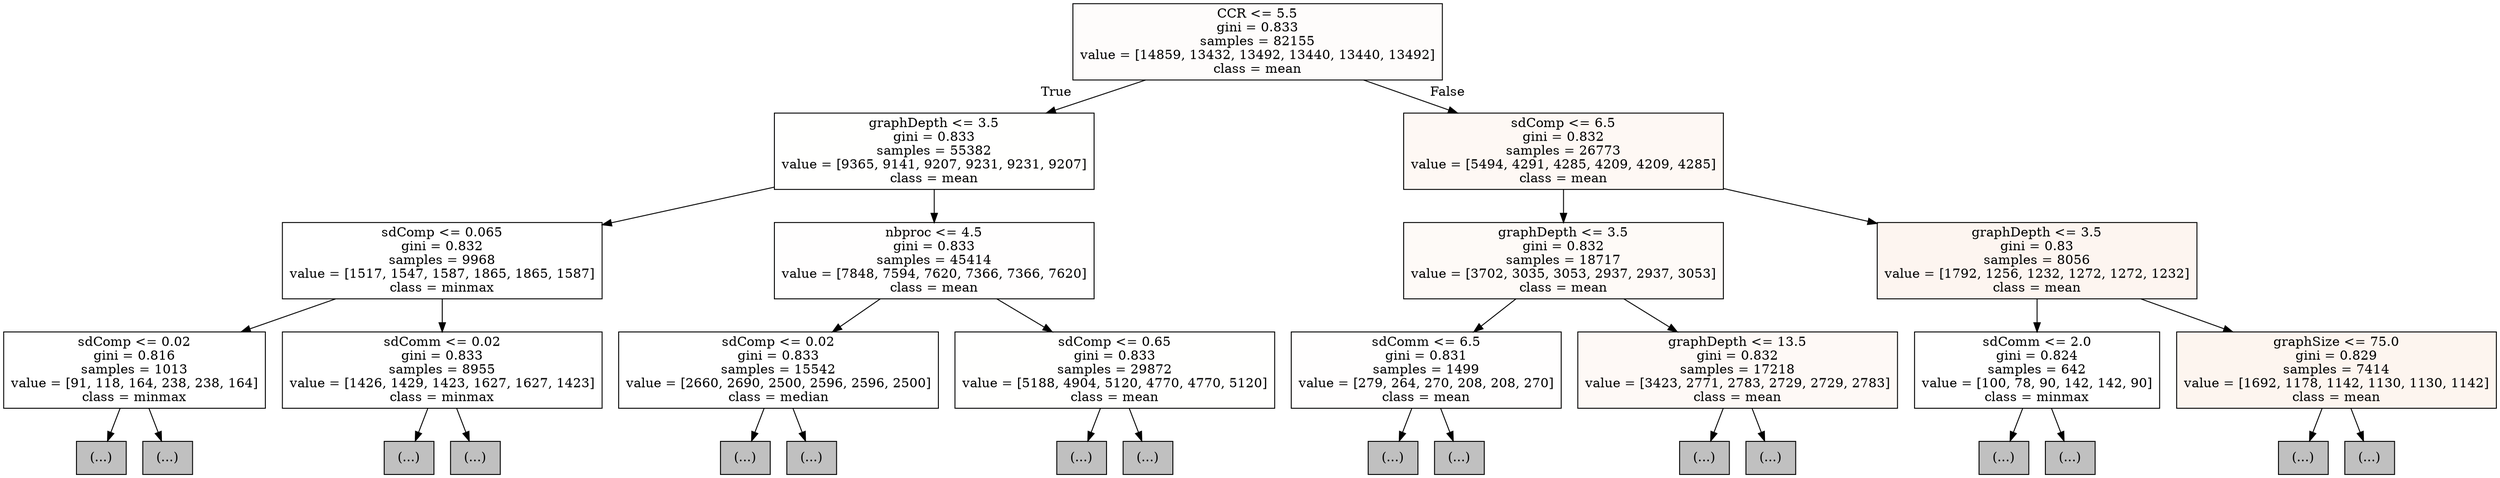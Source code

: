 digraph Tree {
node [shape=box, style="filled", color="black"] ;
0 [label="CCR <= 5.5\ngini = 0.833\nsamples = 82155\nvalue = [14859, 13432, 13492, 13440, 13440, 13492]\nclass = mean", fillcolor="#fefcfb"] ;
1 [label="graphDepth <= 3.5\ngini = 0.833\nsamples = 55382\nvalue = [9365, 9141, 9207, 9231, 9231, 9207]\nclass = mean", fillcolor="#fffffe"] ;
0 -> 1 [labeldistance=2.5, labelangle=45, headlabel="True"] ;
2 [label="sdComp <= 0.065\ngini = 0.832\nsamples = 9968\nvalue = [1517, 1547, 1587, 1865, 1865, 1587]\nclass = minmax", fillcolor="#ffffff"] ;
1 -> 2 ;
3 [label="sdComp <= 0.02\ngini = 0.816\nsamples = 1013\nvalue = [91, 118, 164, 238, 238, 164]\nclass = minmax", fillcolor="#ffffff"] ;
2 -> 3 ;
4 [label="(...)", fillcolor="#C0C0C0"] ;
3 -> 4 ;
15 [label="(...)", fillcolor="#C0C0C0"] ;
3 -> 15 ;
26 [label="sdComm <= 0.02\ngini = 0.833\nsamples = 8955\nvalue = [1426, 1429, 1423, 1627, 1627, 1423]\nclass = minmax", fillcolor="#ffffff"] ;
2 -> 26 ;
27 [label="(...)", fillcolor="#C0C0C0"] ;
26 -> 27 ;
30 [label="(...)", fillcolor="#C0C0C0"] ;
26 -> 30 ;
73 [label="nbproc <= 4.5\ngini = 0.833\nsamples = 45414\nvalue = [7848, 7594, 7620, 7366, 7366, 7620]\nclass = mean", fillcolor="#fffefe"] ;
1 -> 73 ;
74 [label="sdComp <= 0.02\ngini = 0.833\nsamples = 15542\nvalue = [2660, 2690, 2500, 2596, 2596, 2500]\nclass = median", fillcolor="#ffffff"] ;
73 -> 74 ;
75 [label="(...)", fillcolor="#C0C0C0"] ;
74 -> 75 ;
116 [label="(...)", fillcolor="#C0C0C0"] ;
74 -> 116 ;
323 [label="sdComp <= 0.65\ngini = 0.833\nsamples = 29872\nvalue = [5188, 4904, 5120, 4770, 4770, 5120]\nclass = mean", fillcolor="#fffffe"] ;
73 -> 323 ;
324 [label="(...)", fillcolor="#C0C0C0"] ;
323 -> 324 ;
533 [label="(...)", fillcolor="#C0C0C0"] ;
323 -> 533 ;
574 [label="sdComp <= 6.5\ngini = 0.832\nsamples = 26773\nvalue = [5494, 4291, 4285, 4209, 4209, 4285]\nclass = mean", fillcolor="#fef8f4"] ;
0 -> 574 [labeldistance=2.5, labelangle=-45, headlabel="False"] ;
575 [label="graphDepth <= 3.5\ngini = 0.832\nsamples = 18717\nvalue = [3702, 3035, 3053, 2937, 2937, 3053]\nclass = mean", fillcolor="#fefaf7"] ;
574 -> 575 ;
576 [label="sdComm <= 6.5\ngini = 0.831\nsamples = 1499\nvalue = [279, 264, 270, 208, 208, 270]\nclass = mean", fillcolor="#fffefe"] ;
575 -> 576 ;
577 [label="(...)", fillcolor="#C0C0C0"] ;
576 -> 577 ;
592 [label="(...)", fillcolor="#C0C0C0"] ;
576 -> 592 ;
599 [label="graphDepth <= 13.5\ngini = 0.832\nsamples = 17218\nvalue = [3423, 2771, 2783, 2729, 2729, 2783]\nclass = mean", fillcolor="#fef9f6"] ;
575 -> 599 ;
600 [label="(...)", fillcolor="#C0C0C0"] ;
599 -> 600 ;
695 [label="(...)", fillcolor="#C0C0C0"] ;
599 -> 695 ;
766 [label="graphDepth <= 3.5\ngini = 0.83\nsamples = 8056\nvalue = [1792, 1256, 1232, 1272, 1272, 1232]\nclass = mean", fillcolor="#fdf5f0"] ;
574 -> 766 ;
767 [label="sdComm <= 2.0\ngini = 0.824\nsamples = 642\nvalue = [100, 78, 90, 142, 142, 90]\nclass = minmax", fillcolor="#ffffff"] ;
766 -> 767 ;
768 [label="(...)", fillcolor="#C0C0C0"] ;
767 -> 768 ;
771 [label="(...)", fillcolor="#C0C0C0"] ;
767 -> 771 ;
778 [label="graphSize <= 75.0\ngini = 0.829\nsamples = 7414\nvalue = [1692, 1178, 1142, 1130, 1130, 1142]\nclass = mean", fillcolor="#fdf5ef"] ;
766 -> 778 ;
779 [label="(...)", fillcolor="#C0C0C0"] ;
778 -> 779 ;
838 [label="(...)", fillcolor="#C0C0C0"] ;
778 -> 838 ;
}